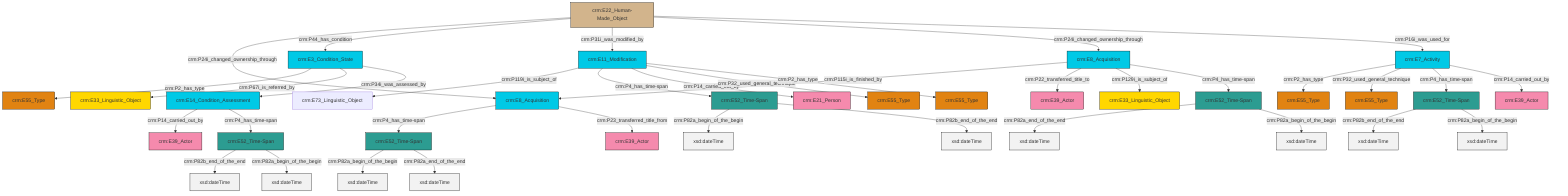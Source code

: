 graph TD
classDef Literal fill:#f2f2f2,stroke:#000000;
classDef CRM_Entity fill:#FFFFFF,stroke:#000000;
classDef Temporal_Entity fill:#00C9E6, stroke:#000000;
classDef Type fill:#E18312, stroke:#000000;
classDef Time-Span fill:#2C9C91, stroke:#000000;
classDef Appellation fill:#FFEB7F, stroke:#000000;
classDef Place fill:#008836, stroke:#000000;
classDef Persistent_Item fill:#B266B2, stroke:#000000;
classDef Conceptual_Object fill:#FFD700, stroke:#000000;
classDef Physical_Thing fill:#D2B48C, stroke:#000000;
classDef Actor fill:#f58aad, stroke:#000000;
classDef PC_Classes fill:#4ce600, stroke:#000000;
classDef Multi fill:#cccccc,stroke:#000000;

2["crm:E22_Human-Made_Object"]:::Physical_Thing -->|crm:P24i_changed_ownership_through| 3["crm:E8_Acquisition"]:::Temporal_Entity
2["crm:E22_Human-Made_Object"]:::Physical_Thing -->|crm:P44_has_condition| 4["crm:E3_Condition_State"]:::Temporal_Entity
0["crm:E52_Time-Span"]:::Time-Span -->|crm:P82a_begin_of_the_begin| 5[xsd:dateTime]:::Literal
7["crm:E7_Activity"]:::Temporal_Entity -->|crm:P2_has_type| 8["crm:E55_Type"]:::Type
4["crm:E3_Condition_State"]:::Temporal_Entity -->|crm:P2_has_type| 15["crm:E55_Type"]:::Type
4["crm:E3_Condition_State"]:::Temporal_Entity -->|crm:P67i_is_referred_by| 16["crm:E33_Linguistic_Object"]:::Conceptual_Object
17["crm:E8_Acquisition"]:::Temporal_Entity -->|crm:P115i_is_finished_by| 3["crm:E8_Acquisition"]:::Temporal_Entity
17["crm:E8_Acquisition"]:::Temporal_Entity -->|crm:P22_transferred_title_to| 19["crm:E39_Actor"]:::Actor
21["crm:E11_Modification"]:::Temporal_Entity -->|crm:P119i_is_subject_of| 22["crm:E73_Linguistic_Object"]:::Default
21["crm:E11_Modification"]:::Temporal_Entity -->|crm:P4_has_time-span| 0["crm:E52_Time-Span"]:::Time-Span
2["crm:E22_Human-Made_Object"]:::Physical_Thing -->|crm:P31i_was_modified_by| 21["crm:E11_Modification"]:::Temporal_Entity
21["crm:E11_Modification"]:::Temporal_Entity -->|crm:P14_carried_out_by| 25["crm:E21_Person"]:::Actor
23["crm:E52_Time-Span"]:::Time-Span -->|crm:P82a_begin_of_the_begin| 26[xsd:dateTime]:::Literal
21["crm:E11_Modification"]:::Temporal_Entity -->|crm:P32_used_general_technique| 27["crm:E55_Type"]:::Type
13["crm:E52_Time-Span"]:::Time-Span -->|crm:P82b_end_of_the_end| 30[xsd:dateTime]:::Literal
3["crm:E8_Acquisition"]:::Temporal_Entity -->|crm:P4_has_time-span| 23["crm:E52_Time-Span"]:::Time-Span
2["crm:E22_Human-Made_Object"]:::Physical_Thing -->|crm:P24i_changed_ownership_through| 17["crm:E8_Acquisition"]:::Temporal_Entity
17["crm:E8_Acquisition"]:::Temporal_Entity -->|crm:P129i_is_subject_of| 32["crm:E33_Linguistic_Object"]:::Conceptual_Object
33["crm:E52_Time-Span"]:::Time-Span -->|crm:P82b_end_of_the_end| 35[xsd:dateTime]:::Literal
7["crm:E7_Activity"]:::Temporal_Entity -->|crm:P32_used_general_technique| 9["crm:E55_Type"]:::Type
4["crm:E3_Condition_State"]:::Temporal_Entity -->|crm:P34i_was_assessed_by| 39["crm:E14_Condition_Assessment"]:::Temporal_Entity
40["crm:E52_Time-Span"]:::Time-Span -->|crm:P82a_end_of_the_end| 41[xsd:dateTime]:::Literal
13["crm:E52_Time-Span"]:::Time-Span -->|crm:P82a_begin_of_the_begin| 43[xsd:dateTime]:::Literal
40["crm:E52_Time-Span"]:::Time-Span -->|crm:P82a_begin_of_the_begin| 44[xsd:dateTime]:::Literal
2["crm:E22_Human-Made_Object"]:::Physical_Thing -->|crm:P16i_was_used_for| 7["crm:E7_Activity"]:::Temporal_Entity
3["crm:E8_Acquisition"]:::Temporal_Entity -->|crm:P23_transferred_title_from| 45["crm:E39_Actor"]:::Actor
21["crm:E11_Modification"]:::Temporal_Entity -->|crm:P2_has_type| 36["crm:E55_Type"]:::Type
39["crm:E14_Condition_Assessment"]:::Temporal_Entity -->|crm:P14_carried_out_by| 46["crm:E39_Actor"]:::Actor
7["crm:E7_Activity"]:::Temporal_Entity -->|crm:P4_has_time-span| 33["crm:E52_Time-Span"]:::Time-Span
0["crm:E52_Time-Span"]:::Time-Span -->|crm:P82b_end_of_the_end| 51[xsd:dateTime]:::Literal
33["crm:E52_Time-Span"]:::Time-Span -->|crm:P82a_begin_of_the_begin| 52[xsd:dateTime]:::Literal
7["crm:E7_Activity"]:::Temporal_Entity -->|crm:P14_carried_out_by| 55["crm:E39_Actor"]:::Actor
23["crm:E52_Time-Span"]:::Time-Span -->|crm:P82a_end_of_the_end| 58[xsd:dateTime]:::Literal
39["crm:E14_Condition_Assessment"]:::Temporal_Entity -->|crm:P4_has_time-span| 13["crm:E52_Time-Span"]:::Time-Span
17["crm:E8_Acquisition"]:::Temporal_Entity -->|crm:P4_has_time-span| 40["crm:E52_Time-Span"]:::Time-Span